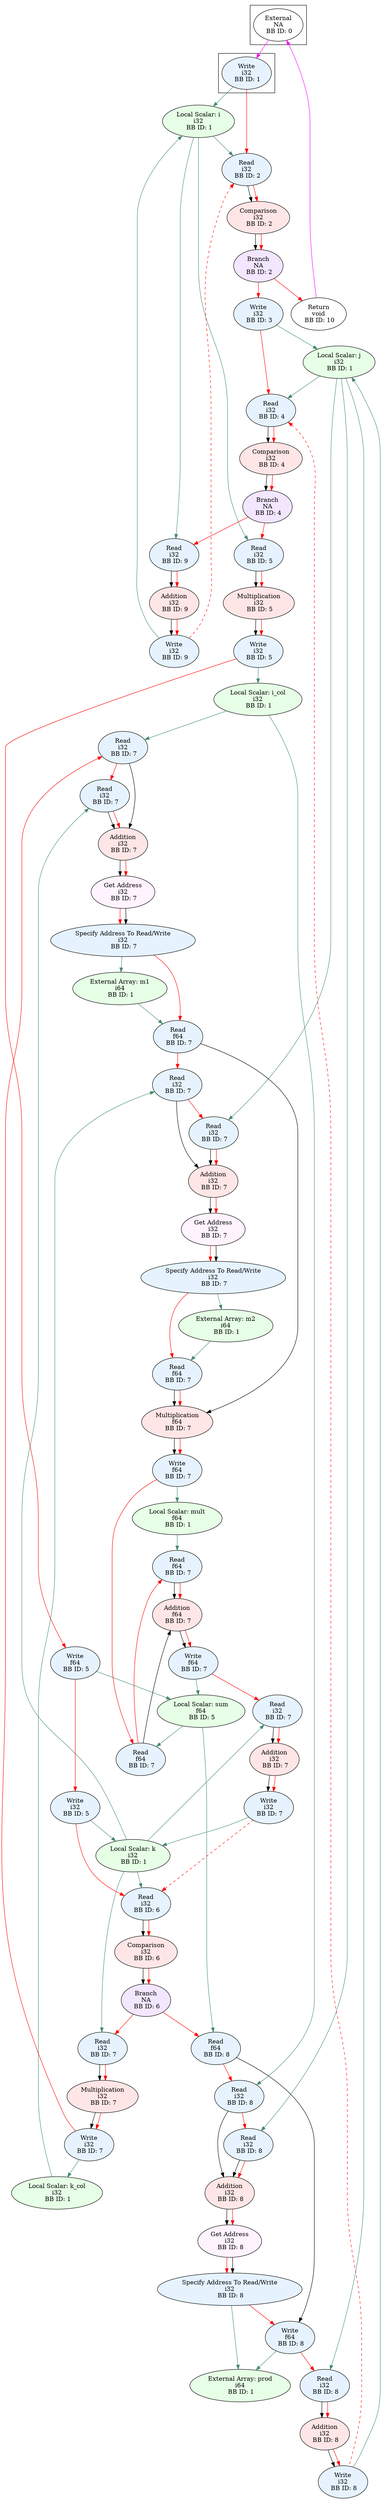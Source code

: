 digraph {
newrank="true";
node0 [style=filled fillcolor="white" bbID="0" datatype="NA" fullUnrollFactor="1.000000" group="External" inlined="not_inlined" keyText="[external]" label="External
NA
 BB ID: 0" partition1="none" partition2="none" partitionFactor1="0" partitionFactor2="0" tripcount="1.000000" unrollFactor1="1.000000" unrollFactor2="1.000000" unrollFactor3="1.000000" ]
subgraph cluster_External {
{rank=min; node0}
}
node1 [style=filled fillcolor="0.33 0.1 1" bbID="1" datatype="i64" fullUnrollFactor="1.000000" group="gemm" inlined="not_inlined" keyText="externalArray" label="External Array: m1
i64
 BB ID: 1" partition1="none" partition2="none" partitionFactor1="0" partitionFactor2="0" tripcount="1.000000" unrollFactor1="1.000000" unrollFactor2="1.000000" unrollFactor3="1.000000" ]
node2 [style=filled fillcolor="0.33 0.1 1" bbID="1" datatype="i64" fullUnrollFactor="1.000000" group="gemm" inlined="not_inlined" keyText="externalArray" label="External Array: m2
i64
 BB ID: 1" partition1="none" partition2="none" partitionFactor1="0" partitionFactor2="0" tripcount="1.000000" unrollFactor1="1.000000" unrollFactor2="1.000000" unrollFactor3="1.000000" ]
node3 [style=filled fillcolor="0.33 0.1 1" bbID="1" datatype="i64" fullUnrollFactor="1.000000" group="gemm" inlined="not_inlined" keyText="externalArray" label="External Array: prod
i64
 BB ID: 1" partition1="none" partition2="none" partitionFactor1="0" partitionFactor2="0" tripcount="1.000000" unrollFactor1="1.000000" unrollFactor2="1.000000" unrollFactor3="1.000000" ]
node4 [style=filled fillcolor="0.33 0.1 1" bbID="1" datatype="i32" fullUnrollFactor="1.000000" group="gemm" inlined="not_inlined" keyText="localScalar" label="Local Scalar: i
i32
 BB ID: 1" partition1="none" partition2="none" partitionFactor1="0" partitionFactor2="0" tripcount="1.000000" unrollFactor1="1.000000" unrollFactor2="1.000000" unrollFactor3="1.000000" ]
node5 [style=filled fillcolor="0.33 0.1 1" bbID="1" datatype="i32" fullUnrollFactor="1.000000" group="gemm" inlined="not_inlined" keyText="localScalar" label="Local Scalar: j
i32
 BB ID: 1" partition1="none" partition2="none" partitionFactor1="0" partitionFactor2="0" tripcount="1.000000" unrollFactor1="1.000000" unrollFactor2="1.000000" unrollFactor3="1.000000" ]
node6 [style=filled fillcolor="0.33 0.1 1" bbID="1" datatype="i32" fullUnrollFactor="1.000000" group="gemm" inlined="not_inlined" keyText="localScalar" label="Local Scalar: k
i32
 BB ID: 1" partition1="none" partition2="none" partitionFactor1="0" partitionFactor2="0" tripcount="1.000000" unrollFactor1="1.000000" unrollFactor2="1.000000" unrollFactor3="1.000000" ]
node7 [style=filled fillcolor="0.33 0.1 1" bbID="1" datatype="i32" fullUnrollFactor="1.000000" group="gemm" inlined="not_inlined" keyText="localScalar" label="Local Scalar: k_col
i32
 BB ID: 1" partition1="none" partition2="none" partitionFactor1="0" partitionFactor2="0" tripcount="1.000000" unrollFactor1="1.000000" unrollFactor2="1.000000" unrollFactor3="1.000000" ]
node8 [style=filled fillcolor="0.33 0.1 1" bbID="1" datatype="i32" fullUnrollFactor="1.000000" group="gemm" inlined="not_inlined" keyText="localScalar" label="Local Scalar: i_col
i32
 BB ID: 1" partition1="none" partition2="none" partitionFactor1="0" partitionFactor2="0" tripcount="1.000000" unrollFactor1="1.000000" unrollFactor2="1.000000" unrollFactor3="1.000000" ]
node9 [style=filled fillcolor="0.33 0.1 1" bbID="1" datatype="f64" fullUnrollFactor="1.000000" group="gemm" inlined="not_inlined" keyText="localScalar" label="Local Scalar: mult
f64
 BB ID: 1" partition1="none" partition2="none" partitionFactor1="0" partitionFactor2="0" tripcount="1.000000" unrollFactor1="1.000000" unrollFactor2="1.000000" unrollFactor3="1.000000" ]
node10 [style=filled fillcolor="0.584 0.1 1" bbID="1" datatype="i32" fullUnrollFactor="1.000000" group="gemm" inlined="not_inlined" keyText="store" label="Write
i32
 BB ID: 1" partition1="none" partition2="none" partitionFactor1="0" partitionFactor2="0" tripcount="1.000000" unrollFactor1="1.000000" unrollFactor2="1.000000" unrollFactor3="1.000000" ]
node11 [style=filled fillcolor="0.584 0.1 1" bbID="2" datatype="i32" fullUnrollFactor="1.000000" group="gemm" inlined="not_inlined" keyText="load" label="Read
i32
 BB ID: 2" partition1="none" partition2="none" partitionFactor1="0" partitionFactor2="0" tripcount="1.000000" unrollFactor1="1.000000" unrollFactor2="1.000000" unrollFactor3="1.000000" ]
node12 [style=filled fillcolor="0 0.1 1" bbID="2" datatype="i32" fullUnrollFactor="1.000000" group="gemm" inlined="not_inlined" keyText="cmp" label="Comparison
i32
 BB ID: 2" partition1="none" partition2="none" partitionFactor1="0" partitionFactor2="0" tripcount="1.000000" unrollFactor1="1.000000" unrollFactor2="1.000000" unrollFactor3="1.000000" ]
node13 [style=filled fillcolor="0.75 0.1 1" bbID="2" datatype="NA" fullUnrollFactor="1.000000" group="gemm" inlined="not_inlined" keyText="br" label="Branch
NA
 BB ID: 2" partition1="none" partition2="none" partitionFactor1="0" partitionFactor2="0" tripcount="1.000000" unrollFactor1="1.000000" unrollFactor2="1.000000" unrollFactor3="1.000000" ]
node14 [style=filled fillcolor="0.584 0.1 1" bbID="3" datatype="i32" fullUnrollFactor="1.000000" group="gemm" inlined="not_inlined" keyText="store" label="Write
i32
 BB ID: 3" partition1="none" partition2="none" partitionFactor1="0" partitionFactor2="0" tripcount="1.000000" unrollFactor1="1.000000" unrollFactor2="1.000000" unrollFactor3="1.000000" ]
node15 [style=filled fillcolor="0.584 0.1 1" bbID="4" datatype="i32" fullUnrollFactor="1.000000" group="gemm" inlined="not_inlined" keyText="load" label="Read
i32
 BB ID: 4" partition1="none" partition2="none" partitionFactor1="0" partitionFactor2="0" tripcount="1.000000" unrollFactor1="1.000000" unrollFactor2="1.000000" unrollFactor3="1.000000" ]
node16 [style=filled fillcolor="0 0.1 1" bbID="4" datatype="i32" fullUnrollFactor="1.000000" group="gemm" inlined="not_inlined" keyText="cmp" label="Comparison
i32
 BB ID: 4" partition1="none" partition2="none" partitionFactor1="0" partitionFactor2="0" tripcount="1.000000" unrollFactor1="1.000000" unrollFactor2="1.000000" unrollFactor3="1.000000" ]
node17 [style=filled fillcolor="0.75 0.1 1" bbID="4" datatype="NA" fullUnrollFactor="1.000000" group="gemm" inlined="not_inlined" keyText="br" label="Branch
NA
 BB ID: 4" partition1="none" partition2="none" partitionFactor1="0" partitionFactor2="0" tripcount="1.000000" unrollFactor1="1.000000" unrollFactor2="1.000000" unrollFactor3="1.000000" ]
node18 [style=filled fillcolor="0.584 0.1 1" bbID="5" datatype="i32" fullUnrollFactor="1.000000" group="gemm" inlined="not_inlined" keyText="load" label="Read
i32
 BB ID: 5" partition1="none" partition2="none" partitionFactor1="0" partitionFactor2="0" tripcount="1.000000" unrollFactor1="1.000000" unrollFactor2="1.000000" unrollFactor3="1.000000" ]
node19 [style=filled fillcolor="0 0.1 1" bbID="5" datatype="i32" fullUnrollFactor="1.000000" group="gemm" inlined="not_inlined" keyText="mul" label="Multiplication
i32
 BB ID: 5" partition1="none" partition2="none" partitionFactor1="0" partitionFactor2="0" tripcount="1.000000" unrollFactor1="1.000000" unrollFactor2="1.000000" unrollFactor3="1.000000" ]
node20 [style=filled fillcolor="0.584 0.1 1" bbID="5" datatype="i32" fullUnrollFactor="1.000000" group="gemm" inlined="not_inlined" keyText="store" label="Write
i32
 BB ID: 5" partition1="none" partition2="none" partitionFactor1="0" partitionFactor2="0" tripcount="1.000000" unrollFactor1="1.000000" unrollFactor2="1.000000" unrollFactor3="1.000000" ]
node21 [style=filled fillcolor="0.33 0.1 1" bbID="5" datatype="f64" fullUnrollFactor="1.000000" group="gemm" inlined="not_inlined" keyText="localScalar" label="Local Scalar: sum
f64
 BB ID: 5" partition1="none" partition2="none" partitionFactor1="0" partitionFactor2="0" tripcount="1.000000" unrollFactor1="1.000000" unrollFactor2="1.000000" unrollFactor3="1.000000" ]
node22 [style=filled fillcolor="0.584 0.1 1" bbID="5" datatype="f64" fullUnrollFactor="1.000000" group="gemm" inlined="not_inlined" keyText="store" label="Write
f64
 BB ID: 5" partition1="none" partition2="none" partitionFactor1="0" partitionFactor2="0" tripcount="1.000000" unrollFactor1="1.000000" unrollFactor2="1.000000" unrollFactor3="1.000000" ]
node23 [style=filled fillcolor="0.584 0.1 1" bbID="5" datatype="i32" fullUnrollFactor="1.000000" group="gemm" inlined="not_inlined" keyText="store" label="Write
i32
 BB ID: 5" partition1="none" partition2="none" partitionFactor1="0" partitionFactor2="0" tripcount="1.000000" unrollFactor1="1.000000" unrollFactor2="1.000000" unrollFactor3="1.000000" ]
node24 [style=filled fillcolor="0.584 0.1 1" bbID="6" datatype="i32" fullUnrollFactor="1.000000" group="gemm" inlined="not_inlined" keyText="load" label="Read
i32
 BB ID: 6" partition1="none" partition2="none" partitionFactor1="0" partitionFactor2="0" tripcount="1.000000" unrollFactor1="1.000000" unrollFactor2="1.000000" unrollFactor3="1.000000" ]
node25 [style=filled fillcolor="0 0.1 1" bbID="6" datatype="i32" fullUnrollFactor="1.000000" group="gemm" inlined="not_inlined" keyText="cmp" label="Comparison
i32
 BB ID: 6" partition1="none" partition2="none" partitionFactor1="0" partitionFactor2="0" tripcount="1.000000" unrollFactor1="1.000000" unrollFactor2="1.000000" unrollFactor3="1.000000" ]
node26 [style=filled fillcolor="0.75 0.1 1" bbID="6" datatype="NA" fullUnrollFactor="1.000000" group="gemm" inlined="not_inlined" keyText="br" label="Branch
NA
 BB ID: 6" partition1="none" partition2="none" partitionFactor1="0" partitionFactor2="0" tripcount="1.000000" unrollFactor1="1.000000" unrollFactor2="1.000000" unrollFactor3="1.000000" ]
node27 [style=filled fillcolor="0.584 0.1 1" bbID="7" datatype="i32" fullUnrollFactor="1.000000" group="gemm" inlined="not_inlined" keyText="load" label="Read
i32
 BB ID: 7" partition1="none" partition2="none" partitionFactor1="0" partitionFactor2="0" tripcount="1.000000" unrollFactor1="1.000000" unrollFactor2="1.000000" unrollFactor3="1.000000" ]
node28 [style=filled fillcolor="0 0.1 1" bbID="7" datatype="i32" fullUnrollFactor="1.000000" group="gemm" inlined="not_inlined" keyText="mul" label="Multiplication
i32
 BB ID: 7" partition1="none" partition2="none" partitionFactor1="0" partitionFactor2="0" tripcount="1.000000" unrollFactor1="1.000000" unrollFactor2="1.000000" unrollFactor3="1.000000" ]
node29 [style=filled fillcolor="0.584 0.1 1" bbID="7" datatype="i32" fullUnrollFactor="1.000000" group="gemm" inlined="not_inlined" keyText="store" label="Write
i32
 BB ID: 7" partition1="none" partition2="none" partitionFactor1="0" partitionFactor2="0" tripcount="1.000000" unrollFactor1="1.000000" unrollFactor2="1.000000" unrollFactor3="1.000000" ]
node30 [style=filled fillcolor="0.833 0.05 1" bbID="7" datatype="i32" fullUnrollFactor="1.000000" group="gemm" inlined="not_inlined" keyText="getelementptr" label="Get Address
i32
 BB ID: 7" partition1="none" partition2="none" partitionFactor1="0" partitionFactor2="0" tripcount="1.000000" unrollFactor1="1.000000" unrollFactor2="1.000000" unrollFactor3="1.000000" ]
node31 [style=filled fillcolor="0.584 0.1 1" bbID="7" datatype="i32" fullUnrollFactor="1.000000" group="gemm" inlined="not_inlined" keyText="load" label="Read
i32
 BB ID: 7" partition1="none" partition2="none" partitionFactor1="0" partitionFactor2="0" tripcount="1.000000" unrollFactor1="1.000000" unrollFactor2="1.000000" unrollFactor3="1.000000" ]
node32 [style=filled fillcolor="0.584 0.1 1" bbID="7" datatype="i32" fullUnrollFactor="1.000000" group="gemm" inlined="not_inlined" keyText="load" label="Read
i32
 BB ID: 7" partition1="none" partition2="none" partitionFactor1="0" partitionFactor2="0" tripcount="1.000000" unrollFactor1="1.000000" unrollFactor2="1.000000" unrollFactor3="1.000000" ]
node33 [style=filled fillcolor="0 0.1 1" bbID="7" datatype="i32" fullUnrollFactor="1.000000" group="gemm" inlined="not_inlined" keyText="add" label="Addition
i32
 BB ID: 7" partition1="none" partition2="none" partitionFactor1="0" partitionFactor2="0" tripcount="1.000000" unrollFactor1="1.000000" unrollFactor2="1.000000" unrollFactor3="1.000000" ]
node34 [style=filled fillcolor="0.584 0.1 1" bbID="7" datatype="f64" fullUnrollFactor="1.000000" group="gemm" inlined="not_inlined" keyText="load" label="Read
f64
 BB ID: 7" partition1="none" partition2="none" partitionFactor1="0" partitionFactor2="0" tripcount="1.000000" unrollFactor1="1.000000" unrollFactor2="1.000000" unrollFactor3="1.000000" ]
node35 [style=filled fillcolor="0.833 0.05 1" bbID="7" datatype="i32" fullUnrollFactor="1.000000" group="gemm" inlined="not_inlined" keyText="getelementptr" label="Get Address
i32
 BB ID: 7" partition1="none" partition2="none" partitionFactor1="0" partitionFactor2="0" tripcount="1.000000" unrollFactor1="1.000000" unrollFactor2="1.000000" unrollFactor3="1.000000" ]
node36 [style=filled fillcolor="0.584 0.1 1" bbID="7" datatype="i32" fullUnrollFactor="1.000000" group="gemm" inlined="not_inlined" keyText="load" label="Read
i32
 BB ID: 7" partition1="none" partition2="none" partitionFactor1="0" partitionFactor2="0" tripcount="1.000000" unrollFactor1="1.000000" unrollFactor2="1.000000" unrollFactor3="1.000000" ]
node37 [style=filled fillcolor="0.584 0.1 1" bbID="7" datatype="i32" fullUnrollFactor="1.000000" group="gemm" inlined="not_inlined" keyText="load" label="Read
i32
 BB ID: 7" partition1="none" partition2="none" partitionFactor1="0" partitionFactor2="0" tripcount="1.000000" unrollFactor1="1.000000" unrollFactor2="1.000000" unrollFactor3="1.000000" ]
node38 [style=filled fillcolor="0 0.1 1" bbID="7" datatype="i32" fullUnrollFactor="1.000000" group="gemm" inlined="not_inlined" keyText="add" label="Addition
i32
 BB ID: 7" partition1="none" partition2="none" partitionFactor1="0" partitionFactor2="0" tripcount="1.000000" unrollFactor1="1.000000" unrollFactor2="1.000000" unrollFactor3="1.000000" ]
node39 [style=filled fillcolor="0.584 0.1 1" bbID="7" datatype="f64" fullUnrollFactor="1.000000" group="gemm" inlined="not_inlined" keyText="load" label="Read
f64
 BB ID: 7" partition1="none" partition2="none" partitionFactor1="0" partitionFactor2="0" tripcount="1.000000" unrollFactor1="1.000000" unrollFactor2="1.000000" unrollFactor3="1.000000" ]
node40 [style=filled fillcolor="0 0.1 1" bbID="7" datatype="f64" fullUnrollFactor="1.000000" group="gemm" inlined="not_inlined" keyText="mul" label="Multiplication
f64
 BB ID: 7" partition1="none" partition2="none" partitionFactor1="0" partitionFactor2="0" tripcount="1.000000" unrollFactor1="1.000000" unrollFactor2="1.000000" unrollFactor3="1.000000" ]
node41 [style=filled fillcolor="0.584 0.1 1" bbID="7" datatype="f64" fullUnrollFactor="1.000000" group="gemm" inlined="not_inlined" keyText="store" label="Write
f64
 BB ID: 7" partition1="none" partition2="none" partitionFactor1="0" partitionFactor2="0" tripcount="1.000000" unrollFactor1="1.000000" unrollFactor2="1.000000" unrollFactor3="1.000000" ]
node42 [style=filled fillcolor="0.584 0.1 1" bbID="7" datatype="f64" fullUnrollFactor="1.000000" group="gemm" inlined="not_inlined" keyText="load" label="Read
f64
 BB ID: 7" partition1="none" partition2="none" partitionFactor1="0" partitionFactor2="0" tripcount="1.000000" unrollFactor1="1.000000" unrollFactor2="1.000000" unrollFactor3="1.000000" ]
node43 [style=filled fillcolor="0.584 0.1 1" bbID="7" datatype="f64" fullUnrollFactor="1.000000" group="gemm" inlined="not_inlined" keyText="load" label="Read
f64
 BB ID: 7" partition1="none" partition2="none" partitionFactor1="0" partitionFactor2="0" tripcount="1.000000" unrollFactor1="1.000000" unrollFactor2="1.000000" unrollFactor3="1.000000" ]
node44 [style=filled fillcolor="0 0.1 1" bbID="7" datatype="f64" fullUnrollFactor="1.000000" group="gemm" inlined="not_inlined" keyText="add" label="Addition
f64
 BB ID: 7" partition1="none" partition2="none" partitionFactor1="0" partitionFactor2="0" tripcount="1.000000" unrollFactor1="1.000000" unrollFactor2="1.000000" unrollFactor3="1.000000" ]
node45 [style=filled fillcolor="0.584 0.1 1" bbID="7" datatype="f64" fullUnrollFactor="1.000000" group="gemm" inlined="not_inlined" keyText="store" label="Write
f64
 BB ID: 7" partition1="none" partition2="none" partitionFactor1="0" partitionFactor2="0" tripcount="1.000000" unrollFactor1="1.000000" unrollFactor2="1.000000" unrollFactor3="1.000000" ]
node46 [style=filled fillcolor="0.584 0.1 1" bbID="7" datatype="i32" fullUnrollFactor="1.000000" group="gemm" inlined="not_inlined" keyText="load" label="Read
i32
 BB ID: 7" partition1="none" partition2="none" partitionFactor1="0" partitionFactor2="0" tripcount="1.000000" unrollFactor1="1.000000" unrollFactor2="1.000000" unrollFactor3="1.000000" ]
node47 [style=filled fillcolor="0 0.1 1" bbID="7" datatype="i32" fullUnrollFactor="1.000000" group="gemm" inlined="not_inlined" keyText="add" label="Addition
i32
 BB ID: 7" partition1="none" partition2="none" partitionFactor1="0" partitionFactor2="0" tripcount="1.000000" unrollFactor1="1.000000" unrollFactor2="1.000000" unrollFactor3="1.000000" ]
node48 [style=filled fillcolor="0.584 0.1 1" bbID="7" datatype="i32" fullUnrollFactor="1.000000" group="gemm" inlined="not_inlined" keyText="store" label="Write
i32
 BB ID: 7" partition1="none" partition2="none" partitionFactor1="0" partitionFactor2="0" tripcount="1.000000" unrollFactor1="1.000000" unrollFactor2="1.000000" unrollFactor3="1.000000" ]
node49 [style=filled fillcolor="0.584 0.1 1" bbID="8" datatype="f64" fullUnrollFactor="1.000000" group="gemm" inlined="not_inlined" keyText="load" label="Read
f64
 BB ID: 8" partition1="none" partition2="none" partitionFactor1="0" partitionFactor2="0" tripcount="1.000000" unrollFactor1="1.000000" unrollFactor2="1.000000" unrollFactor3="1.000000" ]
node50 [style=filled fillcolor="0.833 0.05 1" bbID="8" datatype="i32" fullUnrollFactor="1.000000" group="gemm" inlined="not_inlined" keyText="getelementptr" label="Get Address
i32
 BB ID: 8" partition1="none" partition2="none" partitionFactor1="0" partitionFactor2="0" tripcount="1.000000" unrollFactor1="1.000000" unrollFactor2="1.000000" unrollFactor3="1.000000" ]
node51 [style=filled fillcolor="0.584 0.1 1" bbID="8" datatype="i32" fullUnrollFactor="1.000000" group="gemm" inlined="not_inlined" keyText="load" label="Read
i32
 BB ID: 8" partition1="none" partition2="none" partitionFactor1="0" partitionFactor2="0" tripcount="1.000000" unrollFactor1="1.000000" unrollFactor2="1.000000" unrollFactor3="1.000000" ]
node52 [style=filled fillcolor="0.584 0.1 1" bbID="8" datatype="i32" fullUnrollFactor="1.000000" group="gemm" inlined="not_inlined" keyText="load" label="Read
i32
 BB ID: 8" partition1="none" partition2="none" partitionFactor1="0" partitionFactor2="0" tripcount="1.000000" unrollFactor1="1.000000" unrollFactor2="1.000000" unrollFactor3="1.000000" ]
node53 [style=filled fillcolor="0 0.1 1" bbID="8" datatype="i32" fullUnrollFactor="1.000000" group="gemm" inlined="not_inlined" keyText="add" label="Addition
i32
 BB ID: 8" partition1="none" partition2="none" partitionFactor1="0" partitionFactor2="0" tripcount="1.000000" unrollFactor1="1.000000" unrollFactor2="1.000000" unrollFactor3="1.000000" ]
node54 [style=filled fillcolor="0.584 0.1 1" bbID="8" datatype="f64" fullUnrollFactor="1.000000" group="gemm" inlined="not_inlined" keyText="store" label="Write
f64
 BB ID: 8" partition1="none" partition2="none" partitionFactor1="0" partitionFactor2="0" tripcount="1.000000" unrollFactor1="1.000000" unrollFactor2="1.000000" unrollFactor3="1.000000" ]
node55 [style=filled fillcolor="0.584 0.1 1" bbID="8" datatype="i32" fullUnrollFactor="1.000000" group="gemm" inlined="not_inlined" keyText="load" label="Read
i32
 BB ID: 8" partition1="none" partition2="none" partitionFactor1="0" partitionFactor2="0" tripcount="1.000000" unrollFactor1="1.000000" unrollFactor2="1.000000" unrollFactor3="1.000000" ]
node56 [style=filled fillcolor="0 0.1 1" bbID="8" datatype="i32" fullUnrollFactor="1.000000" group="gemm" inlined="not_inlined" keyText="add" label="Addition
i32
 BB ID: 8" partition1="none" partition2="none" partitionFactor1="0" partitionFactor2="0" tripcount="1.000000" unrollFactor1="1.000000" unrollFactor2="1.000000" unrollFactor3="1.000000" ]
node57 [style=filled fillcolor="0.584 0.1 1" bbID="8" datatype="i32" fullUnrollFactor="1.000000" group="gemm" inlined="not_inlined" keyText="store" label="Write
i32
 BB ID: 8" partition1="none" partition2="none" partitionFactor1="0" partitionFactor2="0" tripcount="1.000000" unrollFactor1="1.000000" unrollFactor2="1.000000" unrollFactor3="1.000000" ]
node58 [style=filled fillcolor="0.584 0.1 1" bbID="9" datatype="i32" fullUnrollFactor="1.000000" group="gemm" inlined="not_inlined" keyText="load" label="Read
i32
 BB ID: 9" partition1="none" partition2="none" partitionFactor1="0" partitionFactor2="0" tripcount="1.000000" unrollFactor1="1.000000" unrollFactor2="1.000000" unrollFactor3="1.000000" ]
node59 [style=filled fillcolor="0 0.1 1" bbID="9" datatype="i32" fullUnrollFactor="1.000000" group="gemm" inlined="not_inlined" keyText="add" label="Addition
i32
 BB ID: 9" partition1="none" partition2="none" partitionFactor1="0" partitionFactor2="0" tripcount="1.000000" unrollFactor1="1.000000" unrollFactor2="1.000000" unrollFactor3="1.000000" ]
node60 [style=filled fillcolor="0.584 0.1 1" bbID="9" datatype="i32" fullUnrollFactor="1.000000" group="gemm" inlined="not_inlined" keyText="store" label="Write
i32
 BB ID: 9" partition1="none" partition2="none" partitionFactor1="0" partitionFactor2="0" tripcount="1.000000" unrollFactor1="1.000000" unrollFactor2="1.000000" unrollFactor3="1.000000" ]
node10 -> node4[color="aquamarine4" flowType="address" ]
subgraph cluster_gemm {
{rank=min; node10}
}
node0 -> node10[color="magenta" flowType="call" ]
node10 -> node11[color="red" flowType="control" ]
node4 -> node11[color="aquamarine4" flowType="address" ]
node11 -> node12[color="black" flowType="dataflow" ]
node11 -> node12[color="red" flowType="control" ]
node12 -> node13[color="black" flowType="dataflow" ]
node12 -> node13[color="red" flowType="control" ]
node14 -> node5[color="aquamarine4" flowType="address" ]
node13 -> node14[color="red" flowType="control" ]
node14 -> node15[color="red" flowType="control" ]
node5 -> node15[color="aquamarine4" flowType="address" ]
node15 -> node16[color="black" flowType="dataflow" ]
node15 -> node16[color="red" flowType="control" ]
node16 -> node17[color="black" flowType="dataflow" ]
node16 -> node17[color="red" flowType="control" ]
node17 -> node18[color="red" flowType="control" ]
node4 -> node18[color="aquamarine4" flowType="address" ]
node18 -> node19[color="black" flowType="dataflow" ]
node18 -> node19[color="red" flowType="control" ]
node19 -> node20[color="black" flowType="dataflow" ]
node20 -> node8[color="aquamarine4" flowType="address" ]
node19 -> node20[color="red" flowType="control" ]
node22 -> node21[color="aquamarine4" flowType="address" ]
node20 -> node22[color="red" flowType="control" ]
node23 -> node6[color="aquamarine4" flowType="address" ]
node22 -> node23[color="red" flowType="control" ]
node23 -> node24[color="red" flowType="control" ]
node6 -> node24[color="aquamarine4" flowType="address" ]
node24 -> node25[color="black" flowType="dataflow" ]
node24 -> node25[color="red" flowType="control" ]
node25 -> node26[color="black" flowType="dataflow" ]
node25 -> node26[color="red" flowType="control" ]
node26 -> node27[color="red" flowType="control" ]
node6 -> node27[color="aquamarine4" flowType="address" ]
node27 -> node28[color="black" flowType="dataflow" ]
node27 -> node28[color="red" flowType="control" ]
node28 -> node29[color="black" flowType="dataflow" ]
node29 -> node7[color="aquamarine4" flowType="address" ]
node28 -> node29[color="red" flowType="control" ]
node29 -> node31[color="red" flowType="control" ]
node8 -> node31[color="aquamarine4" flowType="address" ]
node31 -> node32[color="red" flowType="control" ]
node6 -> node32[color="aquamarine4" flowType="address" ]
node31 -> node33[color="black" flowType="dataflow" ]
node32 -> node33[color="black" flowType="dataflow" ]
node32 -> node33[color="red" flowType="control" ]
node33 -> node30[color="black" flowType="dataflow" ]
node33 -> node30[color="red" flowType="control" ]
node61 [style=filled fillcolor="0.584 0.1 1" bbID="7" datatype="i32" fullUnrollFactor="1.000000" group="gemm" inlined="not_inlined" keyText="specifyAddress" label="Specify Address To Read/Write
i32
 BB ID: 7" partition1="none" partition2="none" partitionFactor1="0" partitionFactor2="0" tripcount="1.000000" unrollFactor1="1.000000" unrollFactor2="1.000000" unrollFactor3="1.000000" ]
node30 -> node61[color="red" flowType="control" ]
node30 -> node61[color="black" flowType="dataflow" ]
node61 -> node1[color="aquamarine4" flowType="address" ]
node61 -> node34[color="red" flowType="control" ]
node1 -> node34[color="aquamarine4" flowType="address" ]
node34 -> node36[color="red" flowType="control" ]
node7 -> node36[color="aquamarine4" flowType="address" ]
node36 -> node37[color="red" flowType="control" ]
node5 -> node37[color="aquamarine4" flowType="address" ]
node36 -> node38[color="black" flowType="dataflow" ]
node37 -> node38[color="black" flowType="dataflow" ]
node37 -> node38[color="red" flowType="control" ]
node38 -> node35[color="black" flowType="dataflow" ]
node38 -> node35[color="red" flowType="control" ]
node62 [style=filled fillcolor="0.584 0.1 1" bbID="7" datatype="i32" fullUnrollFactor="1.000000" group="gemm" inlined="not_inlined" keyText="specifyAddress" label="Specify Address To Read/Write
i32
 BB ID: 7" partition1="none" partition2="none" partitionFactor1="0" partitionFactor2="0" tripcount="1.000000" unrollFactor1="1.000000" unrollFactor2="1.000000" unrollFactor3="1.000000" ]
node35 -> node62[color="red" flowType="control" ]
node35 -> node62[color="black" flowType="dataflow" ]
node62 -> node2[color="aquamarine4" flowType="address" ]
node62 -> node39[color="red" flowType="control" ]
node2 -> node39[color="aquamarine4" flowType="address" ]
node34 -> node40[color="black" flowType="dataflow" ]
node39 -> node40[color="black" flowType="dataflow" ]
node39 -> node40[color="red" flowType="control" ]
node40 -> node41[color="black" flowType="dataflow" ]
node41 -> node9[color="aquamarine4" flowType="address" ]
node40 -> node41[color="red" flowType="control" ]
node41 -> node42[color="red" flowType="control" ]
node21 -> node42[color="aquamarine4" flowType="address" ]
node42 -> node43[color="red" flowType="control" ]
node9 -> node43[color="aquamarine4" flowType="address" ]
node42 -> node44[color="black" flowType="dataflow" ]
node43 -> node44[color="black" flowType="dataflow" ]
node43 -> node44[color="red" flowType="control" ]
node44 -> node45[color="black" flowType="dataflow" ]
node45 -> node21[color="aquamarine4" flowType="address" ]
node44 -> node45[color="red" flowType="control" ]
node45 -> node46[color="red" flowType="control" ]
node6 -> node46[color="aquamarine4" flowType="address" ]
node46 -> node47[color="black" flowType="dataflow" ]
node46 -> node47[color="red" flowType="control" ]
node47 -> node48[color="black" flowType="dataflow" ]
node48 -> node6[color="aquamarine4" flowType="address" ]
node47 -> node48[color="red" flowType="control" ]
node24 -> node48[color="red" dir="back" flowType="control" style="dashed" ]
node26 -> node49[color="red" flowType="control" ]
node21 -> node49[color="aquamarine4" flowType="address" ]
node49 -> node51[color="red" flowType="control" ]
node8 -> node51[color="aquamarine4" flowType="address" ]
node51 -> node52[color="red" flowType="control" ]
node5 -> node52[color="aquamarine4" flowType="address" ]
node51 -> node53[color="black" flowType="dataflow" ]
node52 -> node53[color="black" flowType="dataflow" ]
node52 -> node53[color="red" flowType="control" ]
node53 -> node50[color="black" flowType="dataflow" ]
node53 -> node50[color="red" flowType="control" ]
node49 -> node54[color="black" flowType="dataflow" ]
node54 -> node3[color="aquamarine4" flowType="address" ]
node63 [style=filled fillcolor="0.584 0.1 1" bbID="8" datatype="i32" fullUnrollFactor="1.000000" group="gemm" inlined="not_inlined" keyText="specifyAddress" label="Specify Address To Read/Write
i32
 BB ID: 8" partition1="none" partition2="none" partitionFactor1="0" partitionFactor2="0" tripcount="1.000000" unrollFactor1="1.000000" unrollFactor2="1.000000" unrollFactor3="1.000000" ]
node50 -> node63[color="red" flowType="control" ]
node50 -> node63[color="black" flowType="dataflow" ]
node63 -> node3[color="aquamarine4" flowType="address" ]
node63 -> node54[color="red" flowType="control" ]
node54 -> node55[color="red" flowType="control" ]
node5 -> node55[color="aquamarine4" flowType="address" ]
node55 -> node56[color="black" flowType="dataflow" ]
node55 -> node56[color="red" flowType="control" ]
node56 -> node57[color="black" flowType="dataflow" ]
node57 -> node5[color="aquamarine4" flowType="address" ]
node56 -> node57[color="red" flowType="control" ]
node15 -> node57[color="red" dir="back" flowType="control" style="dashed" ]
node17 -> node58[color="red" flowType="control" ]
node4 -> node58[color="aquamarine4" flowType="address" ]
node58 -> node59[color="black" flowType="dataflow" ]
node58 -> node59[color="red" flowType="control" ]
node59 -> node60[color="black" flowType="dataflow" ]
node60 -> node4[color="aquamarine4" flowType="address" ]
node59 -> node60[color="red" flowType="control" ]
node11 -> node60[color="red" dir="back" flowType="control" style="dashed" ]
node64 [style=filled fillcolor="white" bbID="10" datatype="void" fullUnrollFactor="1.000000" group="gemm" inlined="not_inlined" keyText="ret" label="Return
void
 BB ID: 10" partition1="none" partition2="none" partitionFactor1="0" partitionFactor2="0" tripcount="1.000000" unrollFactor1="1.000000" unrollFactor2="1.000000" unrollFactor3="1.000000" ]
node13 -> node64[color="red" flowType="control" ]
node64 -> node0[color="magenta" flowType="call" ]
}
